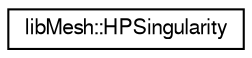 digraph "Graphical Class Hierarchy"
{
  edge [fontname="FreeSans",fontsize="10",labelfontname="FreeSans",labelfontsize="10"];
  node [fontname="FreeSans",fontsize="10",shape=record];
  rankdir="LR";
  Node1 [label="libMesh::HPSingularity",height=0.2,width=0.4,color="black", fillcolor="white", style="filled",URL="$classlibMesh_1_1HPSingularity.html"];
}
